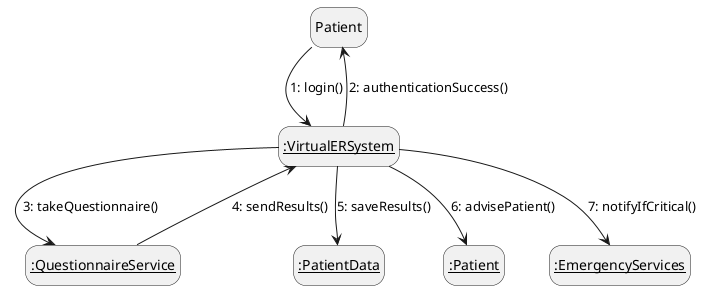 @startuml collaborationPatient
hide empty description

Patient --> __:VirtualERSystem__  : 1: login()
__:VirtualERSystem__ --> Patient: 2: authenticationSuccess()
__:VirtualERSystem__ --> __:QuestionnaireService__ : 3: takeQuestionnaire()
__:QuestionnaireService__ --> __:VirtualERSystem__ : 4: sendResults()
__:VirtualERSystem__ --> __:PatientData__ : 5: saveResults()
__:VirtualERSystem__ --> __:Patient__ : 6: advisePatient()
__:VirtualERSystem__ --> __:EmergencyServices__ : 7: notifyIfCritical()

@enduml
